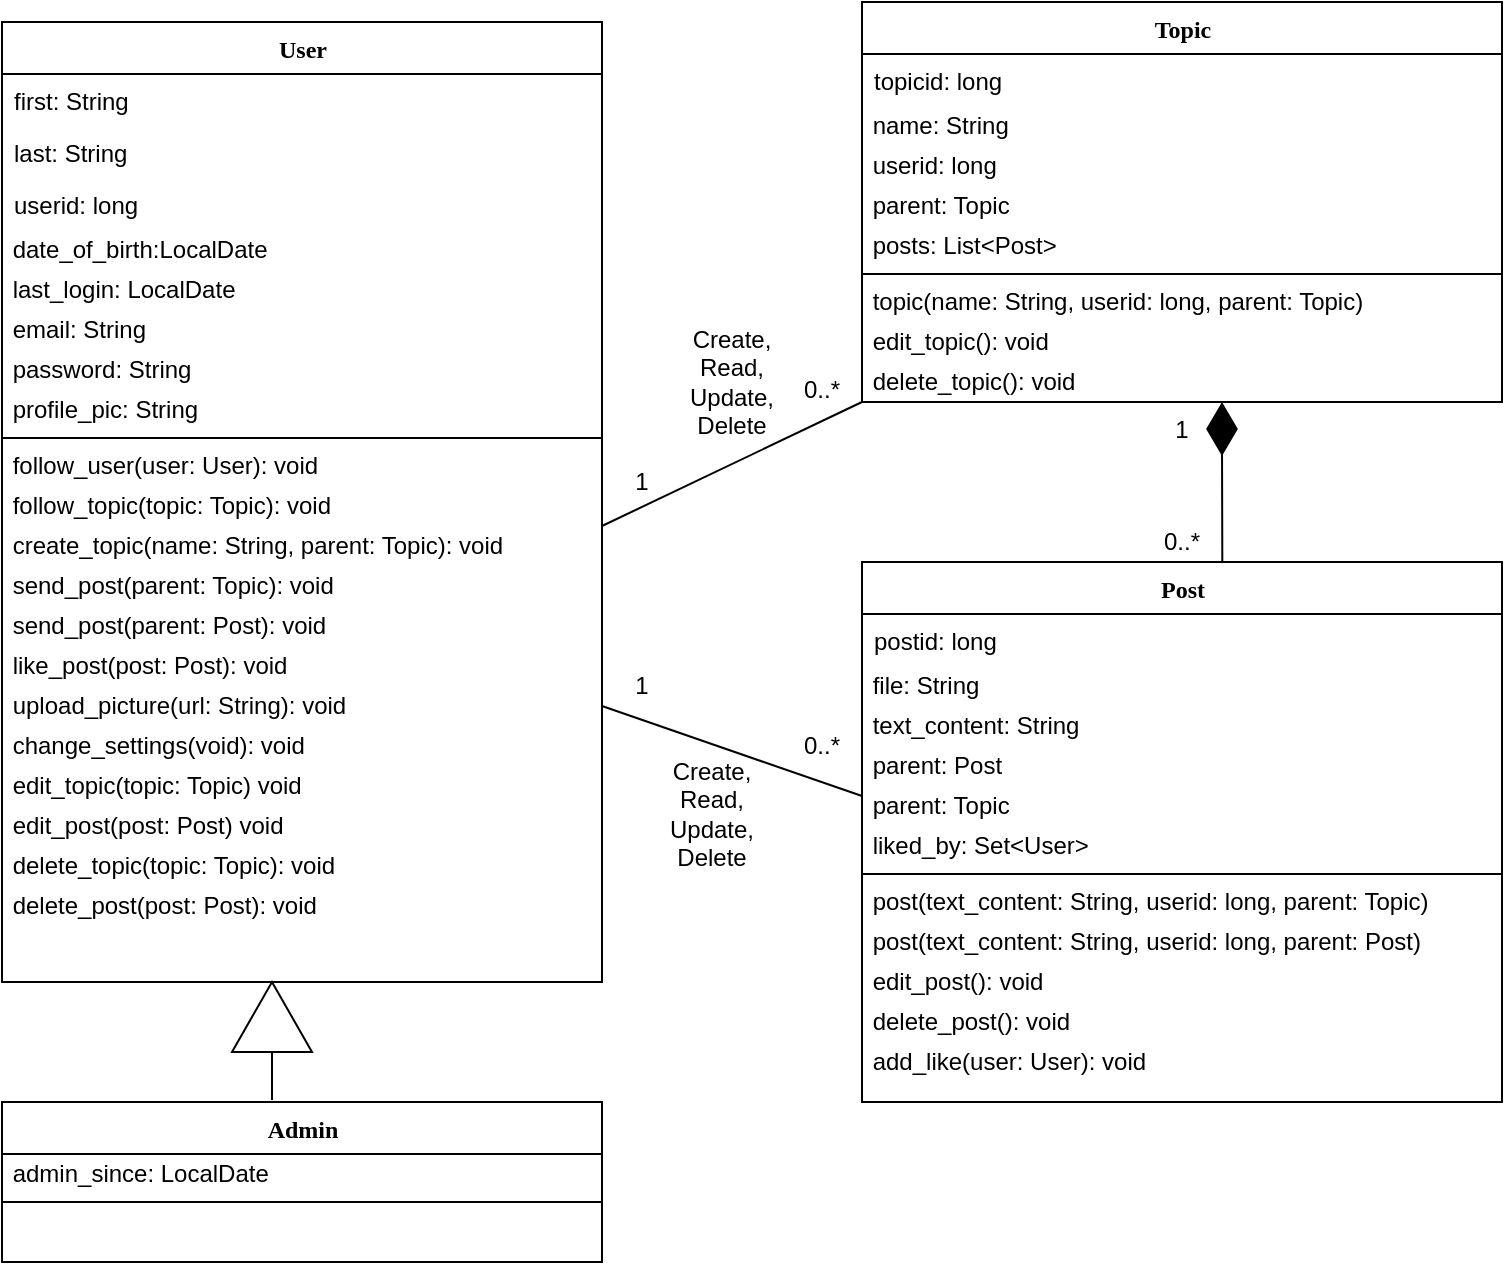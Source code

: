 <mxfile version="13.7.9" type="device"><diagram name="Page-1" id="9f46799a-70d6-7492-0946-bef42562c5a5"><mxGraphModel dx="454" dy="458" grid="1" gridSize="10" guides="1" tooltips="1" connect="1" arrows="1" fold="1" page="1" pageScale="1" pageWidth="1100" pageHeight="850" background="#ffffff" math="0" shadow="0"><root><mxCell id="0"/><mxCell id="1" parent="0"/><mxCell id="78961159f06e98e8-17" value="User" style="swimlane;html=1;fontStyle=1;align=center;verticalAlign=top;childLayout=stackLayout;horizontal=1;startSize=26;horizontalStack=0;resizeParent=1;resizeLast=0;collapsible=1;marginBottom=0;swimlaneFillColor=#ffffff;rounded=0;shadow=0;comic=0;labelBackgroundColor=none;strokeColor=#000000;strokeWidth=1;fillColor=none;fontFamily=Verdana;fontSize=12;fontColor=#000000;" parent="1" vertex="1"><mxGeometry x="90" y="60" width="300" height="480" as="geometry"><mxRectangle x="90" y="83" width="70" height="26" as="alternateBounds"/></mxGeometry></mxCell><mxCell id="78961159f06e98e8-21" value="first: String" style="text;html=1;strokeColor=none;fillColor=none;align=left;verticalAlign=top;spacingLeft=4;spacingRight=4;whiteSpace=wrap;overflow=hidden;rotatable=0;points=[[0,0.5],[1,0.5]];portConstraint=eastwest;" parent="78961159f06e98e8-17" vertex="1"><mxGeometry y="26" width="300" height="26" as="geometry"/></mxCell><mxCell id="78961159f06e98e8-25" value="last: String&lt;br&gt;" style="text;html=1;strokeColor=none;fillColor=none;align=left;verticalAlign=top;spacingLeft=4;spacingRight=4;whiteSpace=wrap;overflow=hidden;rotatable=0;points=[[0,0.5],[1,0.5]];portConstraint=eastwest;" parent="78961159f06e98e8-17" vertex="1"><mxGeometry y="52" width="300" height="26" as="geometry"/></mxCell><mxCell id="78961159f06e98e8-26" value="userid: long" style="text;html=1;strokeColor=none;fillColor=none;align=left;verticalAlign=top;spacingLeft=4;spacingRight=4;whiteSpace=wrap;overflow=hidden;rotatable=0;points=[[0,0.5],[1,0.5]];portConstraint=eastwest;" parent="78961159f06e98e8-17" vertex="1"><mxGeometry y="78" width="300" height="26" as="geometry"/></mxCell><mxCell id="7i5B4WZRUadjyN5Cfl32-2" value="&amp;nbsp;date_of_birth:LocalDate" style="text;html=1;strokeColor=none;fillColor=none;align=left;verticalAlign=middle;whiteSpace=wrap;rounded=0;" vertex="1" parent="78961159f06e98e8-17"><mxGeometry y="104" width="300" height="20" as="geometry"/></mxCell><mxCell id="7i5B4WZRUadjyN5Cfl32-3" value="&amp;nbsp;last_login: LocalDate" style="text;html=1;strokeColor=none;fillColor=none;align=left;verticalAlign=middle;whiteSpace=wrap;rounded=0;" vertex="1" parent="78961159f06e98e8-17"><mxGeometry y="124" width="300" height="20" as="geometry"/></mxCell><mxCell id="7i5B4WZRUadjyN5Cfl32-5" value="&amp;nbsp;email: String" style="text;html=1;strokeColor=none;fillColor=none;align=left;verticalAlign=middle;whiteSpace=wrap;rounded=0;" vertex="1" parent="78961159f06e98e8-17"><mxGeometry y="144" width="300" height="20" as="geometry"/></mxCell><mxCell id="7i5B4WZRUadjyN5Cfl32-6" value="&amp;nbsp;password: String" style="text;html=1;strokeColor=none;fillColor=none;align=left;verticalAlign=middle;whiteSpace=wrap;rounded=0;" vertex="1" parent="78961159f06e98e8-17"><mxGeometry y="164" width="300" height="20" as="geometry"/></mxCell><mxCell id="7i5B4WZRUadjyN5Cfl32-7" value="&amp;nbsp;profile_pic: String" style="text;html=1;strokeColor=none;fillColor=none;align=left;verticalAlign=middle;whiteSpace=wrap;rounded=0;" vertex="1" parent="78961159f06e98e8-17"><mxGeometry y="184" width="300" height="20" as="geometry"/></mxCell><mxCell id="7i5B4WZRUadjyN5Cfl32-9" value="" style="line;html=1;strokeWidth=1;fillColor=none;align=left;verticalAlign=middle;spacingTop=-1;spacingLeft=3;spacingRight=3;rotatable=0;labelPosition=right;points=[];portConstraint=eastwest;" vertex="1" parent="78961159f06e98e8-17"><mxGeometry y="204" width="300" height="8" as="geometry"/></mxCell><mxCell id="7i5B4WZRUadjyN5Cfl32-11" value="&amp;nbsp;follow_user(user: User): void" style="text;html=1;strokeColor=none;fillColor=none;align=left;verticalAlign=middle;whiteSpace=wrap;rounded=0;" vertex="1" parent="78961159f06e98e8-17"><mxGeometry y="212" width="300" height="20" as="geometry"/></mxCell><mxCell id="7i5B4WZRUadjyN5Cfl32-12" value="&amp;nbsp;follow_topic(topic: Topic): void" style="text;html=1;strokeColor=none;fillColor=none;align=left;verticalAlign=middle;whiteSpace=wrap;rounded=0;" vertex="1" parent="78961159f06e98e8-17"><mxGeometry y="232" width="300" height="20" as="geometry"/></mxCell><mxCell id="7i5B4WZRUadjyN5Cfl32-14" value="&amp;nbsp;create_topic(name: String, parent: Topic): void" style="text;html=1;strokeColor=none;fillColor=none;align=left;verticalAlign=middle;whiteSpace=wrap;rounded=0;" vertex="1" parent="78961159f06e98e8-17"><mxGeometry y="252" width="300" height="20" as="geometry"/></mxCell><mxCell id="7i5B4WZRUadjyN5Cfl32-16" value="&amp;nbsp;send_post(parent: Topic): void&amp;nbsp;" style="text;html=1;strokeColor=none;fillColor=none;align=left;verticalAlign=middle;whiteSpace=wrap;rounded=0;" vertex="1" parent="78961159f06e98e8-17"><mxGeometry y="272" width="300" height="20" as="geometry"/></mxCell><mxCell id="7i5B4WZRUadjyN5Cfl32-18" value="&amp;nbsp;send_post(parent: Post): void&amp;nbsp;" style="text;html=1;strokeColor=none;fillColor=none;align=left;verticalAlign=middle;whiteSpace=wrap;rounded=0;" vertex="1" parent="78961159f06e98e8-17"><mxGeometry y="292" width="300" height="20" as="geometry"/></mxCell><mxCell id="7i5B4WZRUadjyN5Cfl32-17" value="&amp;nbsp;like_post(post: Post): void" style="text;html=1;strokeColor=none;fillColor=none;align=left;verticalAlign=middle;whiteSpace=wrap;rounded=0;" vertex="1" parent="78961159f06e98e8-17"><mxGeometry y="312" width="300" height="20" as="geometry"/></mxCell><mxCell id="7i5B4WZRUadjyN5Cfl32-19" value="&amp;nbsp;upload_picture(url: String): void" style="text;html=1;strokeColor=none;fillColor=none;align=left;verticalAlign=middle;whiteSpace=wrap;rounded=0;" vertex="1" parent="78961159f06e98e8-17"><mxGeometry y="332" width="300" height="20" as="geometry"/></mxCell><mxCell id="7i5B4WZRUadjyN5Cfl32-21" value="&amp;nbsp;change_settings(void): void" style="text;html=1;strokeColor=none;fillColor=none;align=left;verticalAlign=middle;whiteSpace=wrap;rounded=0;" vertex="1" parent="78961159f06e98e8-17"><mxGeometry y="352" width="300" height="20" as="geometry"/></mxCell><mxCell id="7i5B4WZRUadjyN5Cfl32-22" value="&amp;nbsp;edit_topic(topic: Topic) void" style="text;html=1;strokeColor=none;fillColor=none;align=left;verticalAlign=middle;whiteSpace=wrap;rounded=0;" vertex="1" parent="78961159f06e98e8-17"><mxGeometry y="372" width="300" height="20" as="geometry"/></mxCell><mxCell id="7i5B4WZRUadjyN5Cfl32-23" value="&lt;div&gt;&lt;span style=&quot;font-family: &amp;#34;helvetica&amp;#34;&quot;&gt;&amp;nbsp;edit_post(post: Post) void&lt;/span&gt;&lt;/div&gt;" style="text;html=1;strokeColor=none;fillColor=none;align=left;verticalAlign=middle;whiteSpace=wrap;rounded=0;" vertex="1" parent="78961159f06e98e8-17"><mxGeometry y="392" width="300" height="20" as="geometry"/></mxCell><mxCell id="7i5B4WZRUadjyN5Cfl32-24" value="&amp;nbsp;delete_topic(topic: Topic): void" style="text;html=1;strokeColor=none;fillColor=none;align=left;verticalAlign=middle;whiteSpace=wrap;rounded=0;" vertex="1" parent="78961159f06e98e8-17"><mxGeometry y="412" width="300" height="20" as="geometry"/></mxCell><mxCell id="7i5B4WZRUadjyN5Cfl32-25" value="&amp;nbsp;delete_post(post: Post): void" style="text;html=1;strokeColor=none;fillColor=none;align=left;verticalAlign=middle;whiteSpace=wrap;rounded=0;" vertex="1" parent="78961159f06e98e8-17"><mxGeometry y="432" width="300" height="20" as="geometry"/></mxCell><mxCell id="78961159f06e98e8-69" value="Topic" style="swimlane;html=1;fontStyle=1;align=center;verticalAlign=top;childLayout=stackLayout;horizontal=1;startSize=26;horizontalStack=0;resizeParent=1;resizeLast=0;collapsible=1;marginBottom=0;swimlaneFillColor=#ffffff;rounded=0;shadow=0;comic=0;labelBackgroundColor=none;strokeColor=#000000;strokeWidth=1;fillColor=none;fontFamily=Verdana;fontSize=12;fontColor=#000000;" parent="1" vertex="1"><mxGeometry x="520" y="50" width="320" height="200" as="geometry"/></mxCell><mxCell id="78961159f06e98e8-72" value="topicid: long" style="text;html=1;strokeColor=none;fillColor=none;align=left;verticalAlign=top;spacingLeft=4;spacingRight=4;whiteSpace=wrap;overflow=hidden;rotatable=0;points=[[0,0.5],[1,0.5]];portConstraint=eastwest;" parent="78961159f06e98e8-69" vertex="1"><mxGeometry y="26" width="320" height="26" as="geometry"/></mxCell><mxCell id="7i5B4WZRUadjyN5Cfl32-52" value="&amp;nbsp;name: String" style="text;html=1;strokeColor=none;fillColor=none;align=left;verticalAlign=middle;whiteSpace=wrap;rounded=0;" vertex="1" parent="78961159f06e98e8-69"><mxGeometry y="52" width="320" height="20" as="geometry"/></mxCell><mxCell id="7i5B4WZRUadjyN5Cfl32-55" value="&amp;nbsp;userid: long" style="text;html=1;strokeColor=none;fillColor=none;align=left;verticalAlign=middle;whiteSpace=wrap;rounded=0;" vertex="1" parent="78961159f06e98e8-69"><mxGeometry y="72" width="320" height="20" as="geometry"/></mxCell><mxCell id="7i5B4WZRUadjyN5Cfl32-53" value="&amp;nbsp;parent: Topic" style="text;html=1;strokeColor=none;fillColor=none;align=left;verticalAlign=middle;whiteSpace=wrap;rounded=0;" vertex="1" parent="78961159f06e98e8-69"><mxGeometry y="92" width="320" height="20" as="geometry"/></mxCell><mxCell id="7i5B4WZRUadjyN5Cfl32-74" value="&amp;nbsp;posts: List&amp;lt;Post&amp;gt;" style="text;html=1;strokeColor=none;fillColor=none;align=left;verticalAlign=middle;whiteSpace=wrap;rounded=0;" vertex="1" parent="78961159f06e98e8-69"><mxGeometry y="112" width="320" height="20" as="geometry"/></mxCell><mxCell id="7i5B4WZRUadjyN5Cfl32-8" value="" style="line;html=1;strokeWidth=1;fillColor=none;align=left;verticalAlign=middle;spacingTop=-1;spacingLeft=3;spacingRight=3;rotatable=0;labelPosition=right;points=[];portConstraint=eastwest;" vertex="1" parent="78961159f06e98e8-69"><mxGeometry y="132" width="320" height="8" as="geometry"/></mxCell><mxCell id="7i5B4WZRUadjyN5Cfl32-54" value="&amp;nbsp;topic(name: String, userid: long, parent: Topic)" style="text;html=1;strokeColor=none;fillColor=none;align=left;verticalAlign=middle;whiteSpace=wrap;rounded=0;" vertex="1" parent="78961159f06e98e8-69"><mxGeometry y="140" width="320" height="20" as="geometry"/></mxCell><mxCell id="7i5B4WZRUadjyN5Cfl32-57" value="&amp;nbsp;edit_topic(): void" style="text;html=1;strokeColor=none;fillColor=none;align=left;verticalAlign=middle;whiteSpace=wrap;rounded=0;" vertex="1" parent="78961159f06e98e8-69"><mxGeometry y="160" width="320" height="20" as="geometry"/></mxCell><mxCell id="7i5B4WZRUadjyN5Cfl32-58" value="&amp;nbsp;delete_topic(): void" style="text;html=1;strokeColor=none;fillColor=none;align=left;verticalAlign=middle;whiteSpace=wrap;rounded=0;" vertex="1" parent="78961159f06e98e8-69"><mxGeometry y="180" width="320" height="20" as="geometry"/></mxCell><mxCell id="7i5B4WZRUadjyN5Cfl32-27" value="Admin" style="swimlane;html=1;fontStyle=1;align=center;verticalAlign=top;childLayout=stackLayout;horizontal=1;startSize=26;horizontalStack=0;resizeParent=1;resizeLast=0;collapsible=1;marginBottom=0;swimlaneFillColor=#ffffff;rounded=0;shadow=0;comic=0;labelBackgroundColor=none;strokeColor=#000000;strokeWidth=1;fillColor=none;fontFamily=Verdana;fontSize=12;fontColor=#000000;" vertex="1" parent="1"><mxGeometry x="90" y="600" width="300" height="80" as="geometry"><mxRectangle x="90" y="83" width="70" height="26" as="alternateBounds"/></mxGeometry></mxCell><mxCell id="7i5B4WZRUadjyN5Cfl32-35" value="&amp;nbsp;admin_since: LocalDate" style="text;html=1;strokeColor=none;fillColor=none;align=left;verticalAlign=middle;whiteSpace=wrap;rounded=0;" vertex="1" parent="7i5B4WZRUadjyN5Cfl32-27"><mxGeometry y="26" width="300" height="20" as="geometry"/></mxCell><mxCell id="7i5B4WZRUadjyN5Cfl32-36" value="" style="line;html=1;strokeWidth=1;fillColor=none;align=left;verticalAlign=middle;spacingTop=-1;spacingLeft=3;spacingRight=3;rotatable=0;labelPosition=right;points=[];portConstraint=eastwest;" vertex="1" parent="7i5B4WZRUadjyN5Cfl32-27"><mxGeometry y="46" width="300" height="8" as="geometry"/></mxCell><mxCell id="7i5B4WZRUadjyN5Cfl32-50" value="" style="triangle;whiteSpace=wrap;html=1;rotation=-90;" vertex="1" parent="1"><mxGeometry x="207.5" y="537.5" width="35" height="40" as="geometry"/></mxCell><mxCell id="7i5B4WZRUadjyN5Cfl32-51" value="" style="endArrow=none;html=1;" edge="1" parent="1"><mxGeometry width="50" height="50" relative="1" as="geometry"><mxPoint x="225" y="599" as="sourcePoint"/><mxPoint x="225" y="575" as="targetPoint"/></mxGeometry></mxCell><mxCell id="7i5B4WZRUadjyN5Cfl32-59" value="" style="endArrow=none;html=1;entryX=0;entryY=1;entryDx=0;entryDy=0;exitX=1;exitY=0;exitDx=0;exitDy=0;" edge="1" parent="1" source="7i5B4WZRUadjyN5Cfl32-14" target="78961159f06e98e8-69"><mxGeometry width="50" height="50" relative="1" as="geometry"><mxPoint x="450" y="330" as="sourcePoint"/><mxPoint x="500" y="280" as="targetPoint"/></mxGeometry></mxCell><mxCell id="7i5B4WZRUadjyN5Cfl32-60" value="1" style="text;html=1;strokeColor=none;fillColor=none;align=center;verticalAlign=middle;whiteSpace=wrap;rounded=0;" vertex="1" parent="1"><mxGeometry x="390" y="280" width="40" height="20" as="geometry"/></mxCell><mxCell id="7i5B4WZRUadjyN5Cfl32-62" value="0..*" style="text;html=1;strokeColor=none;fillColor=none;align=center;verticalAlign=middle;whiteSpace=wrap;rounded=0;" vertex="1" parent="1"><mxGeometry x="480" y="234" width="40" height="20" as="geometry"/></mxCell><mxCell id="7i5B4WZRUadjyN5Cfl32-72" value="" style="endArrow=diamondThin;endFill=1;endSize=24;html=1;exitX=0.563;exitY=0.002;exitDx=0;exitDy=0;exitPerimeter=0;" edge="1" parent="1" source="7i5B4WZRUadjyN5Cfl32-63"><mxGeometry width="160" relative="1" as="geometry"><mxPoint x="630" y="270" as="sourcePoint"/><mxPoint x="700" y="250" as="targetPoint"/><Array as="points"><mxPoint x="700" y="270"/></Array></mxGeometry></mxCell><mxCell id="7i5B4WZRUadjyN5Cfl32-63" value="Post" style="swimlane;html=1;fontStyle=1;align=center;verticalAlign=top;childLayout=stackLayout;horizontal=1;startSize=26;horizontalStack=0;resizeParent=1;resizeLast=0;collapsible=1;marginBottom=0;swimlaneFillColor=#ffffff;rounded=0;shadow=0;comic=0;labelBackgroundColor=none;strokeColor=#000000;strokeWidth=1;fillColor=none;fontFamily=Verdana;fontSize=12;fontColor=#000000;" vertex="1" parent="1"><mxGeometry x="520" y="330" width="320" height="270" as="geometry"/></mxCell><mxCell id="7i5B4WZRUadjyN5Cfl32-64" value="postid: long" style="text;html=1;strokeColor=none;fillColor=none;align=left;verticalAlign=top;spacingLeft=4;spacingRight=4;whiteSpace=wrap;overflow=hidden;rotatable=0;points=[[0,0.5],[1,0.5]];portConstraint=eastwest;" vertex="1" parent="7i5B4WZRUadjyN5Cfl32-63"><mxGeometry y="26" width="320" height="26" as="geometry"/></mxCell><mxCell id="7i5B4WZRUadjyN5Cfl32-65" value="&amp;nbsp;file: String" style="text;html=1;strokeColor=none;fillColor=none;align=left;verticalAlign=middle;whiteSpace=wrap;rounded=0;" vertex="1" parent="7i5B4WZRUadjyN5Cfl32-63"><mxGeometry y="52" width="320" height="20" as="geometry"/></mxCell><mxCell id="7i5B4WZRUadjyN5Cfl32-66" value="&amp;nbsp;text_content: String" style="text;html=1;strokeColor=none;fillColor=none;align=left;verticalAlign=middle;whiteSpace=wrap;rounded=0;" vertex="1" parent="7i5B4WZRUadjyN5Cfl32-63"><mxGeometry y="72" width="320" height="20" as="geometry"/></mxCell><mxCell id="7i5B4WZRUadjyN5Cfl32-67" value="&amp;nbsp;parent: Post" style="text;html=1;strokeColor=none;fillColor=none;align=left;verticalAlign=middle;whiteSpace=wrap;rounded=0;" vertex="1" parent="7i5B4WZRUadjyN5Cfl32-63"><mxGeometry y="92" width="320" height="20" as="geometry"/></mxCell><mxCell id="7i5B4WZRUadjyN5Cfl32-76" value="&amp;nbsp;parent: Topic" style="text;html=1;strokeColor=none;fillColor=none;align=left;verticalAlign=middle;whiteSpace=wrap;rounded=0;" vertex="1" parent="7i5B4WZRUadjyN5Cfl32-63"><mxGeometry y="112" width="320" height="20" as="geometry"/></mxCell><mxCell id="7i5B4WZRUadjyN5Cfl32-78" value="&amp;nbsp;liked_by: Set&amp;lt;User&amp;gt;" style="text;html=1;strokeColor=none;fillColor=none;align=left;verticalAlign=middle;whiteSpace=wrap;rounded=0;" vertex="1" parent="7i5B4WZRUadjyN5Cfl32-63"><mxGeometry y="132" width="320" height="20" as="geometry"/></mxCell><mxCell id="7i5B4WZRUadjyN5Cfl32-68" value="" style="line;html=1;strokeWidth=1;fillColor=none;align=left;verticalAlign=middle;spacingTop=-1;spacingLeft=3;spacingRight=3;rotatable=0;labelPosition=right;points=[];portConstraint=eastwest;" vertex="1" parent="7i5B4WZRUadjyN5Cfl32-63"><mxGeometry y="152" width="320" height="8" as="geometry"/></mxCell><mxCell id="7i5B4WZRUadjyN5Cfl32-69" value="&amp;nbsp;post(text_content: String, userid: long, parent: Topic)" style="text;html=1;strokeColor=none;fillColor=none;align=left;verticalAlign=middle;whiteSpace=wrap;rounded=0;" vertex="1" parent="7i5B4WZRUadjyN5Cfl32-63"><mxGeometry y="160" width="320" height="20" as="geometry"/></mxCell><mxCell id="7i5B4WZRUadjyN5Cfl32-75" value="&amp;nbsp;post(text_content: String, userid: long, parent: Post)" style="text;html=1;strokeColor=none;fillColor=none;align=left;verticalAlign=middle;whiteSpace=wrap;rounded=0;" vertex="1" parent="7i5B4WZRUadjyN5Cfl32-63"><mxGeometry y="180" width="320" height="20" as="geometry"/></mxCell><mxCell id="7i5B4WZRUadjyN5Cfl32-70" value="&amp;nbsp;edit_post(): void" style="text;html=1;strokeColor=none;fillColor=none;align=left;verticalAlign=middle;whiteSpace=wrap;rounded=0;" vertex="1" parent="7i5B4WZRUadjyN5Cfl32-63"><mxGeometry y="200" width="320" height="20" as="geometry"/></mxCell><mxCell id="7i5B4WZRUadjyN5Cfl32-71" value="&amp;nbsp;delete_post(): void" style="text;html=1;strokeColor=none;fillColor=none;align=left;verticalAlign=middle;whiteSpace=wrap;rounded=0;" vertex="1" parent="7i5B4WZRUadjyN5Cfl32-63"><mxGeometry y="220" width="320" height="20" as="geometry"/></mxCell><mxCell id="7i5B4WZRUadjyN5Cfl32-77" value="&amp;nbsp;add_like(user: User): void" style="text;html=1;strokeColor=none;fillColor=none;align=left;verticalAlign=middle;whiteSpace=wrap;rounded=0;" vertex="1" parent="7i5B4WZRUadjyN5Cfl32-63"><mxGeometry y="240" width="320" height="20" as="geometry"/></mxCell><mxCell id="7i5B4WZRUadjyN5Cfl32-79" value="1" style="text;html=1;strokeColor=none;fillColor=none;align=center;verticalAlign=middle;whiteSpace=wrap;rounded=0;" vertex="1" parent="1"><mxGeometry x="660" y="254" width="40" height="20" as="geometry"/></mxCell><mxCell id="7i5B4WZRUadjyN5Cfl32-80" value="0..*" style="text;html=1;strokeColor=none;fillColor=none;align=center;verticalAlign=middle;whiteSpace=wrap;rounded=0;" vertex="1" parent="1"><mxGeometry x="660" y="310" width="40" height="20" as="geometry"/></mxCell><mxCell id="7i5B4WZRUadjyN5Cfl32-81" value="" style="endArrow=none;html=1;exitX=1;exitY=0.5;exitDx=0;exitDy=0;entryX=0;entryY=0.25;entryDx=0;entryDy=0;" edge="1" parent="1" source="7i5B4WZRUadjyN5Cfl32-19" target="7i5B4WZRUadjyN5Cfl32-76"><mxGeometry width="50" height="50" relative="1" as="geometry"><mxPoint x="430" y="450" as="sourcePoint"/><mxPoint x="480" y="400" as="targetPoint"/></mxGeometry></mxCell><mxCell id="7i5B4WZRUadjyN5Cfl32-82" value="1" style="text;html=1;strokeColor=none;fillColor=none;align=center;verticalAlign=middle;whiteSpace=wrap;rounded=0;" vertex="1" parent="1"><mxGeometry x="390" y="382" width="40" height="20" as="geometry"/></mxCell><mxCell id="7i5B4WZRUadjyN5Cfl32-83" value="0..*" style="text;html=1;strokeColor=none;fillColor=none;align=center;verticalAlign=middle;whiteSpace=wrap;rounded=0;" vertex="1" parent="1"><mxGeometry x="480" y="412" width="40" height="20" as="geometry"/></mxCell><mxCell id="7i5B4WZRUadjyN5Cfl32-84" value="Create, Read, Update, Delete" style="text;html=1;strokeColor=none;fillColor=none;align=center;verticalAlign=middle;whiteSpace=wrap;rounded=0;" vertex="1" parent="1"><mxGeometry x="420" y="422" width="50" height="68" as="geometry"/></mxCell><mxCell id="7i5B4WZRUadjyN5Cfl32-85" value="Create, Read, Update, Delete" style="text;html=1;strokeColor=none;fillColor=none;align=center;verticalAlign=middle;whiteSpace=wrap;rounded=0;" vertex="1" parent="1"><mxGeometry x="430" y="206" width="50" height="68" as="geometry"/></mxCell></root></mxGraphModel></diagram></mxfile>